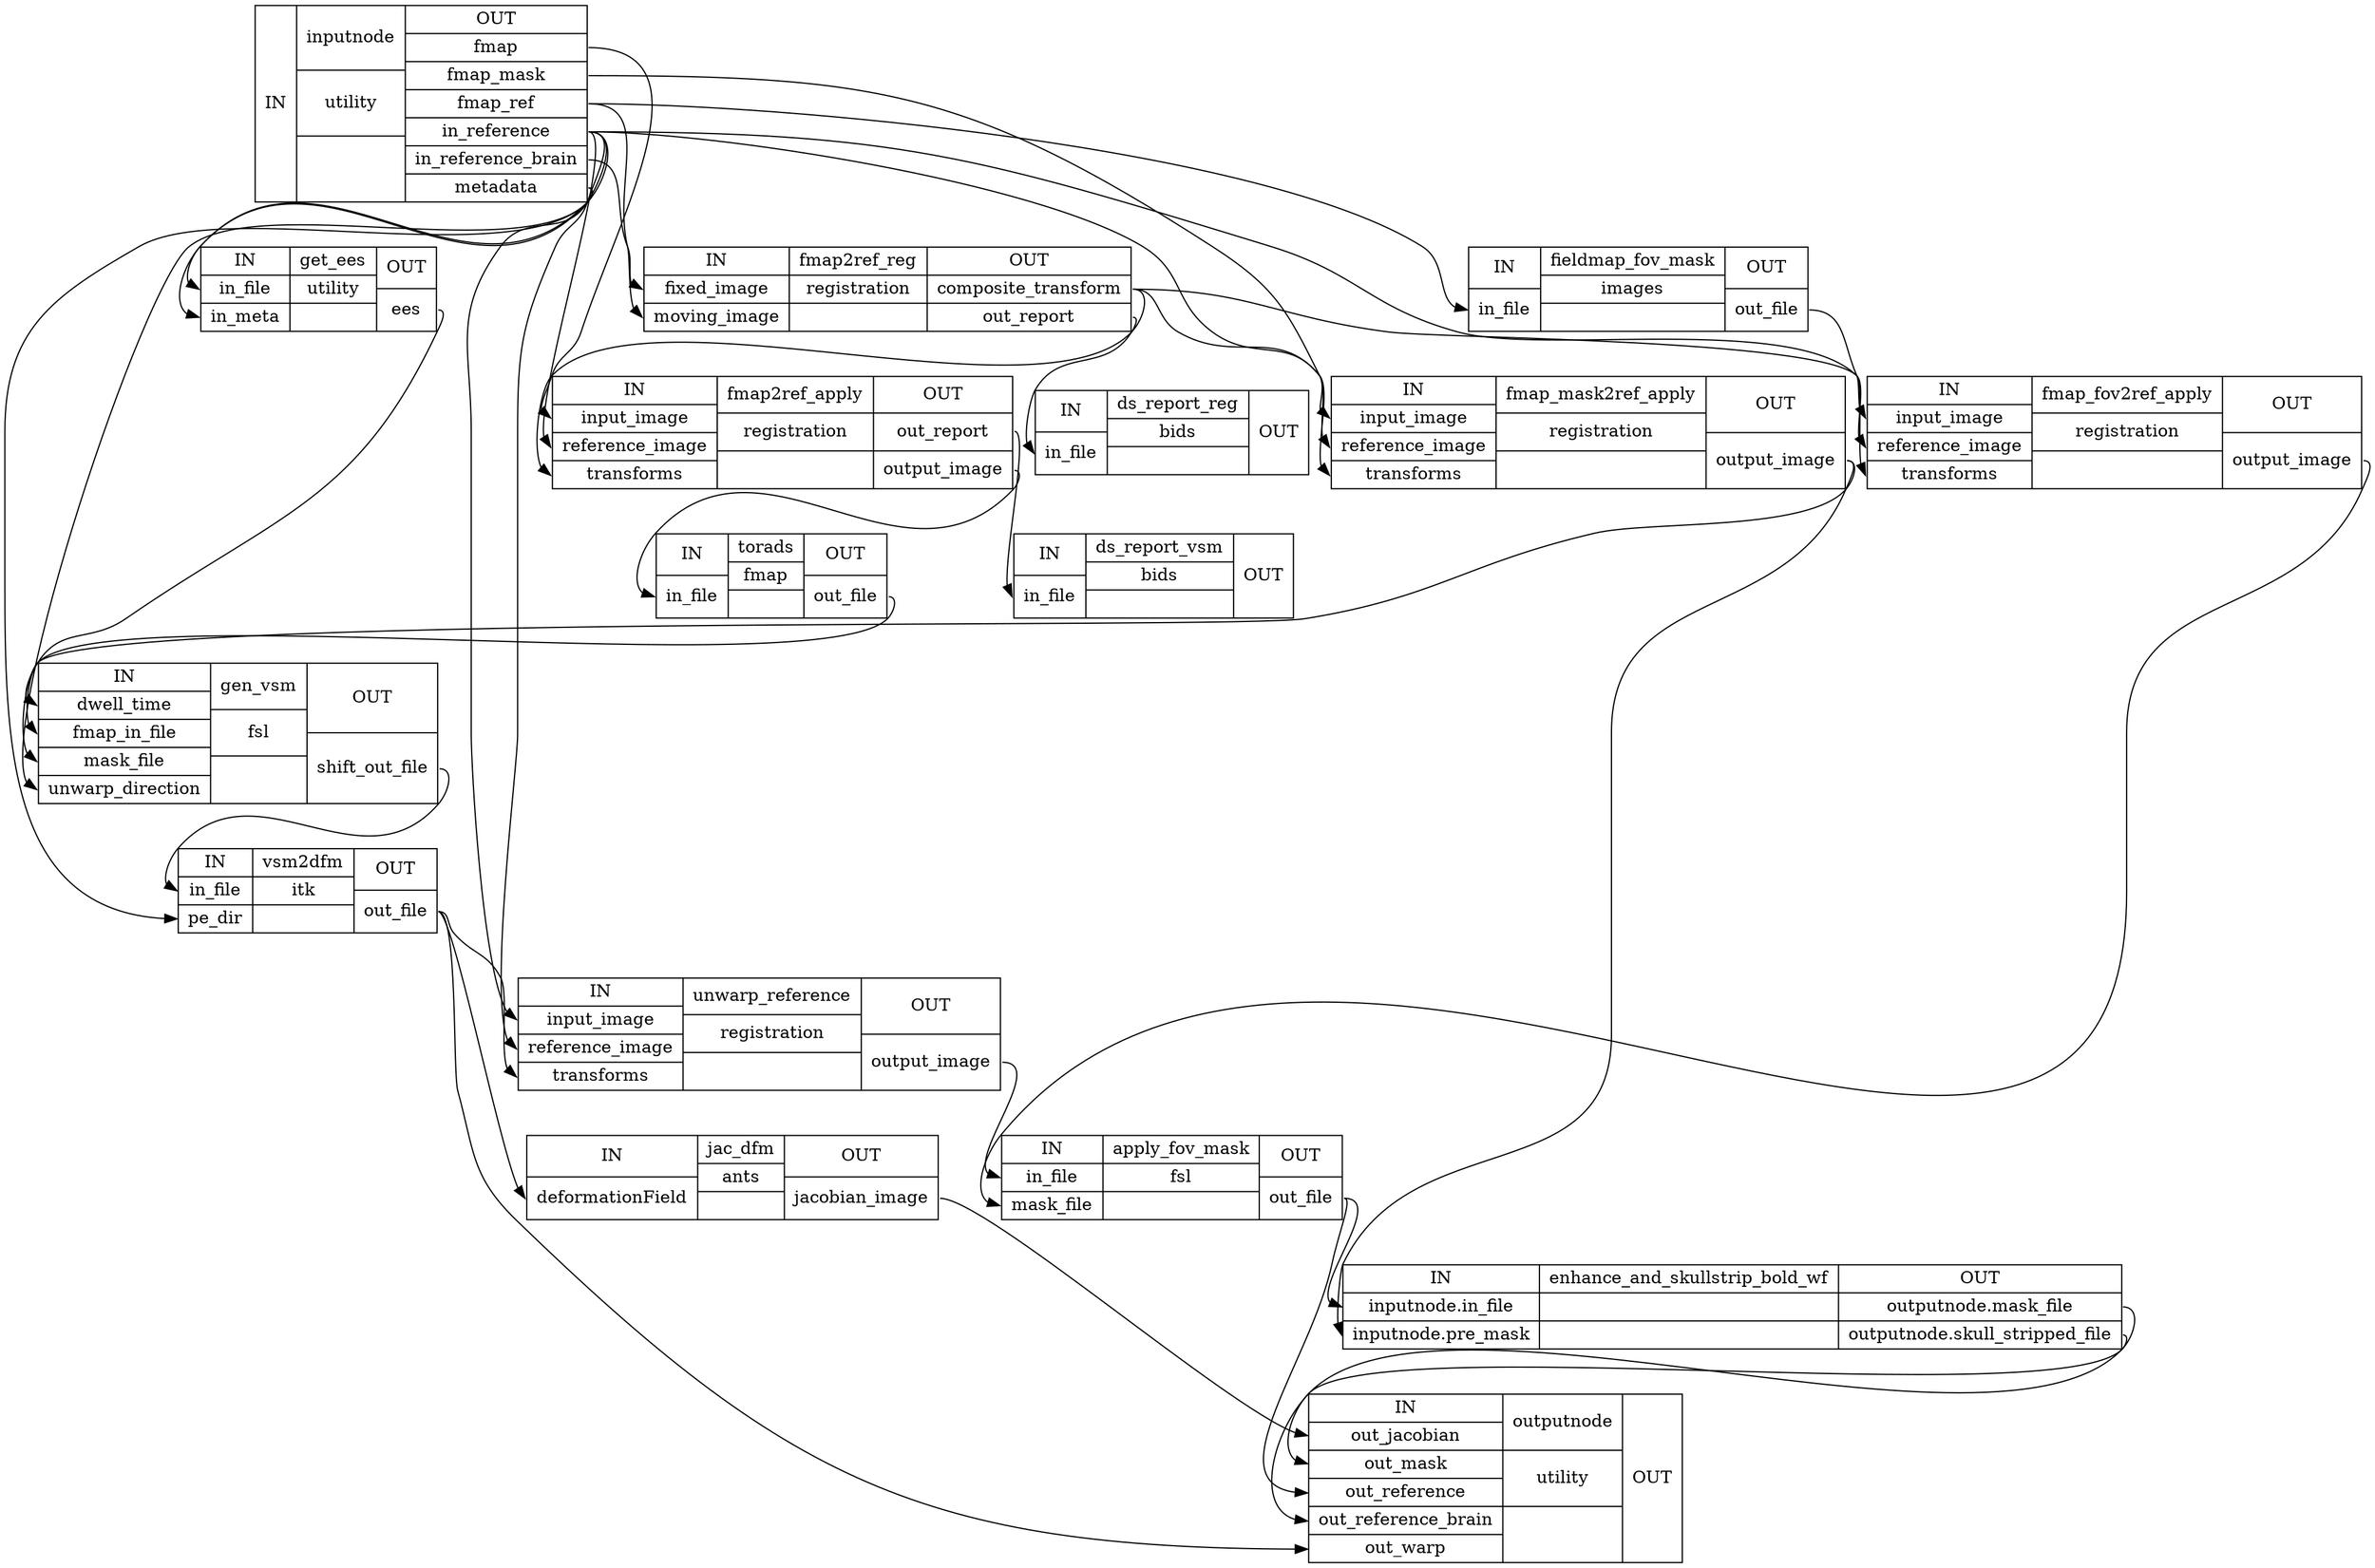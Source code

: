 digraph structs {
node [shape=record];
sdc_unwarp_wfinputnode [label="{IN}|{ inputnode | utility |  }|{OUT|<outfmap> fmap|<outfmapmask> fmap_mask|<outfmapref> fmap_ref|<outinreference> in_reference|<outinreferencebrain> in_reference_brain|<outmetadata> metadata}"];
sdc_unwarp_wffieldmap_fov_mask [label="{IN|<ininfile> in_file}|{ fieldmap_fov_mask | images |  }|{OUT|<outoutfile> out_file}"];
sdc_unwarp_wfget_ees [label="{IN|<ininfile> in_file|<ininmeta> in_meta}|{ get_ees | utility |  }|{OUT|<outees> ees}"];
sdc_unwarp_wffmap2ref_reg [label="{IN|<infixedimage> fixed_image|<inmovingimage> moving_image}|{ fmap2ref_reg | registration |  }|{OUT|<outcompositetransform> composite_transform|<outoutreport> out_report}"];
sdc_unwarp_wffmap_fov2ref_apply [label="{IN|<ininputimage> input_image|<inreferenceimage> reference_image|<intransforms> transforms}|{ fmap_fov2ref_apply | registration |  }|{OUT|<outoutputimage> output_image}"];
sdc_unwarp_wfds_report_reg [label="{IN|<ininfile> in_file}|{ ds_report_reg | bids |  }|{OUT}"];
sdc_unwarp_wffmap_mask2ref_apply [label="{IN|<ininputimage> input_image|<inreferenceimage> reference_image|<intransforms> transforms}|{ fmap_mask2ref_apply | registration |  }|{OUT|<outoutputimage> output_image}"];
sdc_unwarp_wffmap2ref_apply [label="{IN|<ininputimage> input_image|<inreferenceimage> reference_image|<intransforms> transforms}|{ fmap2ref_apply | registration |  }|{OUT|<outoutreport> out_report|<outoutputimage> output_image}"];
sdc_unwarp_wftorads [label="{IN|<ininfile> in_file}|{ torads | fmap |  }|{OUT|<outoutfile> out_file}"];
sdc_unwarp_wfgen_vsm [label="{IN|<indwelltime> dwell_time|<infmapinfile> fmap_in_file|<inmaskfile> mask_file|<inunwarpdirection> unwarp_direction}|{ gen_vsm | fsl |  }|{OUT|<outshiftoutfile> shift_out_file}"];
sdc_unwarp_wfvsm2dfm [label="{IN|<ininfile> in_file|<inpedir> pe_dir}|{ vsm2dfm | itk |  }|{OUT|<outoutfile> out_file}"];
sdc_unwarp_wfjac_dfm [label="{IN|<indeformationField> deformationField}|{ jac_dfm | ants |  }|{OUT|<outjacobianimage> jacobian_image}"];
sdc_unwarp_wfunwarp_reference [label="{IN|<ininputimage> input_image|<inreferenceimage> reference_image|<intransforms> transforms}|{ unwarp_reference | registration |  }|{OUT|<outoutputimage> output_image}"];
sdc_unwarp_wfapply_fov_mask [label="{IN|<ininfile> in_file|<inmaskfile> mask_file}|{ apply_fov_mask | fsl |  }|{OUT|<outoutfile> out_file}"];
sdc_unwarp_wfenhance_and_skullstrip_bold_wf [label="{IN|<ininputnodeinfile> inputnode.in_file|<ininputnodepremask> inputnode.pre_mask}|{ enhance_and_skullstrip_bold_wf |  |  }|{OUT|<outoutputnodemaskfile> outputnode.mask_file|<outoutputnodeskullstrippedfile> outputnode.skull_stripped_file}"];
sdc_unwarp_wfoutputnode [label="{IN|<inoutjacobian> out_jacobian|<inoutmask> out_mask|<inoutreference> out_reference|<inoutreferencebrain> out_reference_brain|<inoutwarp> out_warp}|{ outputnode | utility |  }|{OUT}"];
sdc_unwarp_wfds_report_vsm [label="{IN|<ininfile> in_file}|{ ds_report_vsm | bids |  }|{OUT}"];
sdc_unwarp_wfapply_fov_mask:outoutfile:e -> sdc_unwarp_wfenhance_and_skullstrip_bold_wf:ininputnodeinfile:w;
sdc_unwarp_wfapply_fov_mask:outoutfile:e -> sdc_unwarp_wfoutputnode:inoutreference:w;
sdc_unwarp_wfenhance_and_skullstrip_bold_wf:outoutputnodemaskfile:e -> sdc_unwarp_wfoutputnode:inoutmask:w;
sdc_unwarp_wfenhance_and_skullstrip_bold_wf:outoutputnodeskullstrippedfile:e -> sdc_unwarp_wfoutputnode:inoutreferencebrain:w;
sdc_unwarp_wffieldmap_fov_mask:outoutfile:e -> sdc_unwarp_wffmap_fov2ref_apply:ininputimage:w;
sdc_unwarp_wffmap2ref_apply:outoutputimage:e -> sdc_unwarp_wftorads:ininfile:w;
sdc_unwarp_wffmap2ref_apply:outoutreport:e -> sdc_unwarp_wfds_report_vsm:ininfile:w;
sdc_unwarp_wffmap2ref_reg:outcompositetransform:e -> sdc_unwarp_wffmap2ref_apply:intransforms:w;
sdc_unwarp_wffmap2ref_reg:outcompositetransform:e -> sdc_unwarp_wffmap_fov2ref_apply:intransforms:w;
sdc_unwarp_wffmap2ref_reg:outcompositetransform:e -> sdc_unwarp_wffmap_mask2ref_apply:intransforms:w;
sdc_unwarp_wffmap2ref_reg:outoutreport:e -> sdc_unwarp_wfds_report_reg:ininfile:w;
sdc_unwarp_wffmap_fov2ref_apply:outoutputimage:e -> sdc_unwarp_wfapply_fov_mask:inmaskfile:w;
sdc_unwarp_wffmap_mask2ref_apply:outoutputimage:e -> sdc_unwarp_wfenhance_and_skullstrip_bold_wf:ininputnodepremask:w;
sdc_unwarp_wffmap_mask2ref_apply:outoutputimage:e -> sdc_unwarp_wfgen_vsm:inmaskfile:w;
sdc_unwarp_wfgen_vsm:outshiftoutfile:e -> sdc_unwarp_wfvsm2dfm:ininfile:w;
sdc_unwarp_wfget_ees:outees:e -> sdc_unwarp_wfgen_vsm:indwelltime:w;
sdc_unwarp_wfinputnode:outfmap:e -> sdc_unwarp_wffmap2ref_apply:ininputimage:w;
sdc_unwarp_wfinputnode:outfmapmask:e -> sdc_unwarp_wffmap_mask2ref_apply:ininputimage:w;
sdc_unwarp_wfinputnode:outfmapref:e -> sdc_unwarp_wffieldmap_fov_mask:ininfile:w;
sdc_unwarp_wfinputnode:outfmapref:e -> sdc_unwarp_wffmap2ref_reg:inmovingimage:w;
sdc_unwarp_wfinputnode:outinreference:e -> sdc_unwarp_wffmap2ref_apply:inreferenceimage:w;
sdc_unwarp_wfinputnode:outinreference:e -> sdc_unwarp_wffmap_fov2ref_apply:inreferenceimage:w;
sdc_unwarp_wfinputnode:outinreference:e -> sdc_unwarp_wffmap_mask2ref_apply:inreferenceimage:w;
sdc_unwarp_wfinputnode:outinreference:e -> sdc_unwarp_wfget_ees:ininfile:w;
sdc_unwarp_wfinputnode:outinreference:e -> sdc_unwarp_wfunwarp_reference:ininputimage:w;
sdc_unwarp_wfinputnode:outinreference:e -> sdc_unwarp_wfunwarp_reference:inreferenceimage:w;
sdc_unwarp_wfinputnode:outinreferencebrain:e -> sdc_unwarp_wffmap2ref_reg:infixedimage:w;
sdc_unwarp_wfinputnode:outmetadata:e -> sdc_unwarp_wfgen_vsm:inunwarpdirection:w;
sdc_unwarp_wfinputnode:outmetadata:e -> sdc_unwarp_wfget_ees:ininmeta:w;
sdc_unwarp_wfinputnode:outmetadata:e -> sdc_unwarp_wfvsm2dfm:inpedir:w;
sdc_unwarp_wfjac_dfm:outjacobianimage:e -> sdc_unwarp_wfoutputnode:inoutjacobian:w;
sdc_unwarp_wftorads:outoutfile:e -> sdc_unwarp_wfgen_vsm:infmapinfile:w;
sdc_unwarp_wfunwarp_reference:outoutputimage:e -> sdc_unwarp_wfapply_fov_mask:ininfile:w;
sdc_unwarp_wfvsm2dfm:outoutfile:e -> sdc_unwarp_wfjac_dfm:indeformationField:w;
sdc_unwarp_wfvsm2dfm:outoutfile:e -> sdc_unwarp_wfoutputnode:inoutwarp:w;
sdc_unwarp_wfvsm2dfm:outoutfile:e -> sdc_unwarp_wfunwarp_reference:intransforms:w;
}